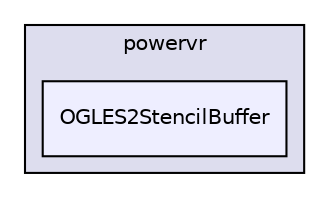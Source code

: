 digraph "PVR/SDK_3.4/Examples/Intermediate/StencilBuffer/OGLES2/Build/Android/src/com/powervr/OGLES2StencilBuffer" {
  compound=true
  node [ fontsize="10", fontname="Helvetica"];
  edge [ labelfontsize="10", labelfontname="Helvetica"];
  subgraph clusterdir_61a22ef58eb4e2e279328577ca05b275 {
    graph [ bgcolor="#ddddee", pencolor="black", label="powervr" fontname="Helvetica", fontsize="10", URL="dir_61a22ef58eb4e2e279328577ca05b275.html"]
  dir_6892566e542487c5510bcacd54be8ff4 [shape=box, label="OGLES2StencilBuffer", style="filled", fillcolor="#eeeeff", pencolor="black", URL="dir_6892566e542487c5510bcacd54be8ff4.html"];
  }
}
